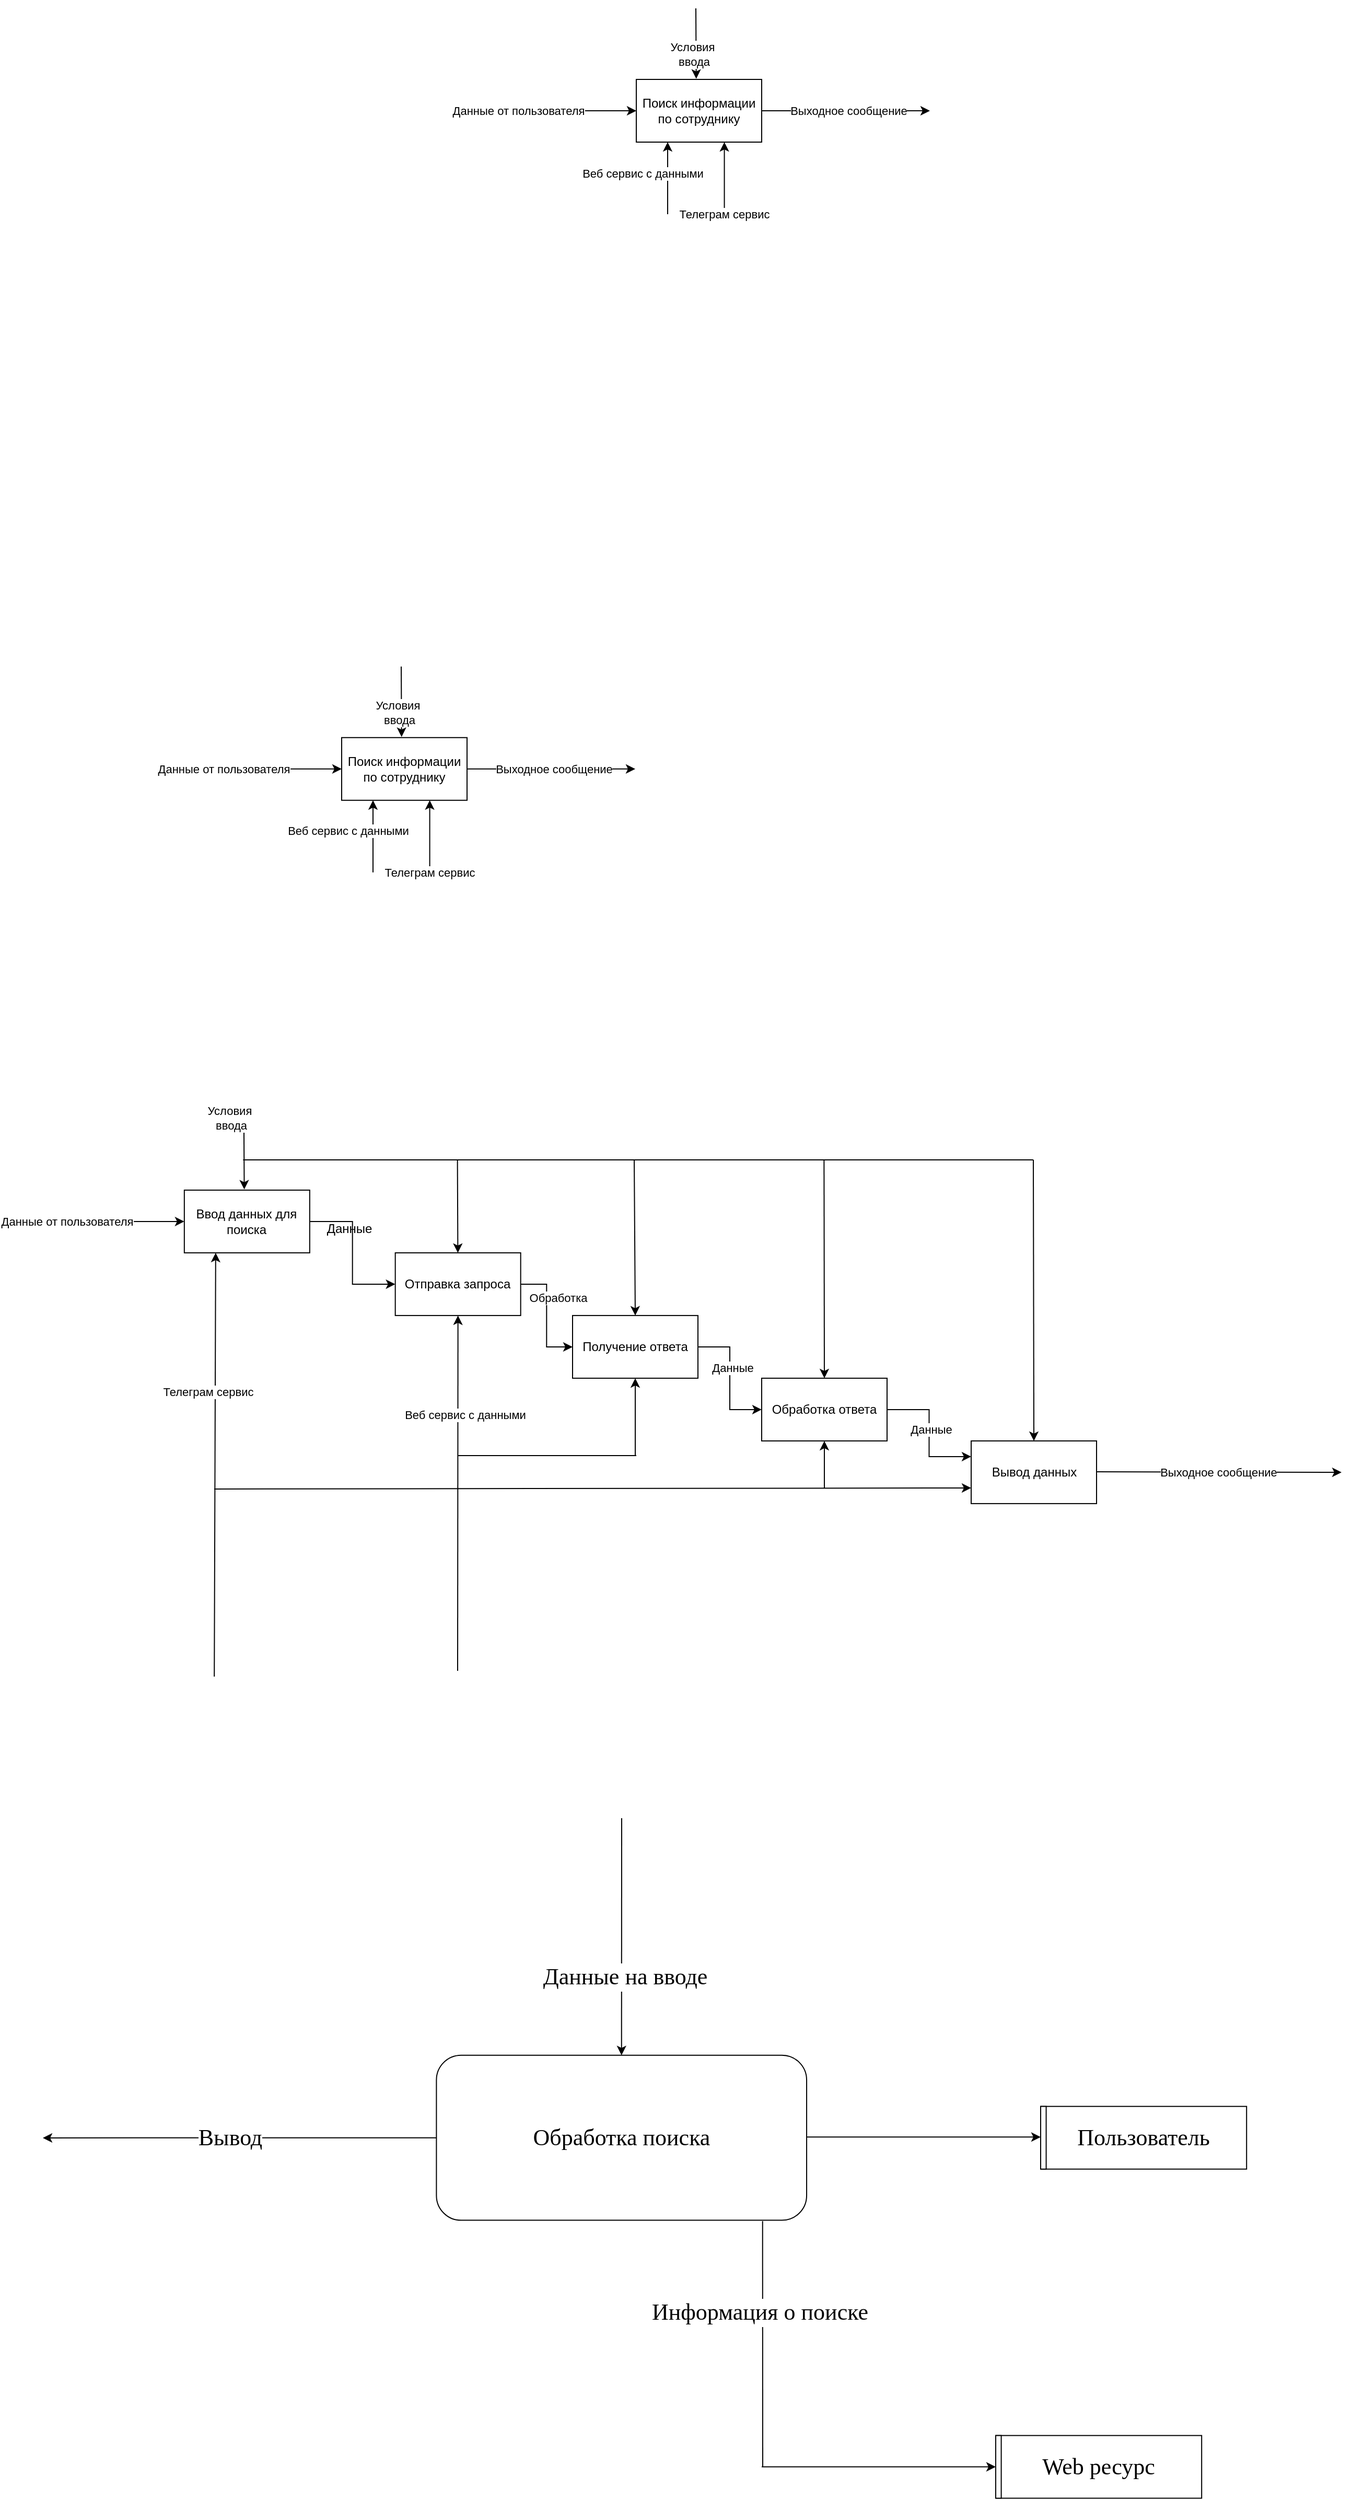 <mxfile version="17.4.4" type="github">
  <diagram name="Page-1" id="e7e014a7-5840-1c2e-5031-d8a46d1fe8dd">
    <mxGraphModel dx="3065" dy="1016" grid="1" gridSize="1.181" guides="1" tooltips="1" connect="1" arrows="1" fold="1" page="1" pageScale="1" pageWidth="1169" pageHeight="826" background="none" math="0" shadow="0">
      <root>
        <mxCell id="0" />
        <mxCell id="1" parent="0" />
        <mxCell id="YpZlYrM8N79kbtDbUzei-41" value="Поиск информации по сотруднику" style="rounded=0;whiteSpace=wrap;html=1;" vertex="1" parent="1">
          <mxGeometry x="585" y="383" width="120" height="60" as="geometry" />
        </mxCell>
        <mxCell id="YpZlYrM8N79kbtDbUzei-46" value="" style="endArrow=classic;html=1;rounded=0;" edge="1" parent="1">
          <mxGeometry width="50" height="50" relative="1" as="geometry">
            <mxPoint x="472" y="413" as="sourcePoint" />
            <mxPoint x="585" y="413" as="targetPoint" />
          </mxGeometry>
        </mxCell>
        <mxCell id="YpZlYrM8N79kbtDbUzei-52" value="Данные от пользователя" style="edgeLabel;html=1;align=center;verticalAlign=middle;resizable=0;points=[];" vertex="1" connectable="0" parent="YpZlYrM8N79kbtDbUzei-46">
          <mxGeometry x="-0.31" y="-2" relative="1" as="geometry">
            <mxPoint x="-39" y="-2" as="offset" />
          </mxGeometry>
        </mxCell>
        <mxCell id="YpZlYrM8N79kbtDbUzei-47" value="" style="endArrow=classic;html=1;rounded=0;exitX=1;exitY=0.5;exitDx=0;exitDy=0;" edge="1" parent="1" source="YpZlYrM8N79kbtDbUzei-41">
          <mxGeometry width="50" height="50" relative="1" as="geometry">
            <mxPoint x="748" y="444" as="sourcePoint" />
            <mxPoint x="866" y="413" as="targetPoint" />
          </mxGeometry>
        </mxCell>
        <mxCell id="YpZlYrM8N79kbtDbUzei-55" value="Выходное сообщение" style="edgeLabel;html=1;align=center;verticalAlign=middle;resizable=0;points=[];" vertex="1" connectable="0" parent="YpZlYrM8N79kbtDbUzei-47">
          <mxGeometry x="0.545" y="1" relative="1" as="geometry">
            <mxPoint x="-42" y="1" as="offset" />
          </mxGeometry>
        </mxCell>
        <mxCell id="YpZlYrM8N79kbtDbUzei-49" value="" style="endArrow=classic;html=1;rounded=0;entryX=0.478;entryY=-0.011;entryDx=0;entryDy=0;entryPerimeter=0;" edge="1" parent="1" target="YpZlYrM8N79kbtDbUzei-41">
          <mxGeometry width="50" height="50" relative="1" as="geometry">
            <mxPoint x="642" y="315" as="sourcePoint" />
            <mxPoint x="665.41" y="383.0" as="targetPoint" />
          </mxGeometry>
        </mxCell>
        <mxCell id="YpZlYrM8N79kbtDbUzei-53" value="Условия&amp;nbsp;&lt;br&gt;ввода" style="edgeLabel;html=1;align=center;verticalAlign=middle;resizable=0;points=[];" vertex="1" connectable="0" parent="YpZlYrM8N79kbtDbUzei-49">
          <mxGeometry x="0.309" y="-2" relative="1" as="geometry">
            <mxPoint as="offset" />
          </mxGeometry>
        </mxCell>
        <mxCell id="YpZlYrM8N79kbtDbUzei-50" value="Веб сервис с данными" style="endArrow=classic;html=1;rounded=0;entryX=0.25;entryY=1;entryDx=0;entryDy=0;" edge="1" parent="1" target="YpZlYrM8N79kbtDbUzei-41">
          <mxGeometry x="0.147" y="24" width="50" height="50" relative="1" as="geometry">
            <mxPoint x="615" y="512" as="sourcePoint" />
            <mxPoint x="635" y="443" as="targetPoint" />
            <mxPoint as="offset" />
          </mxGeometry>
        </mxCell>
        <mxCell id="YpZlYrM8N79kbtDbUzei-51" value="Телеграм сервис" style="endArrow=classic;html=1;rounded=0;entryX=0.25;entryY=1;entryDx=0;entryDy=0;" edge="1" parent="1">
          <mxGeometry x="-0.995" width="50" height="50" relative="1" as="geometry">
            <mxPoint x="669.29" y="512" as="sourcePoint" />
            <mxPoint x="669.29" y="443" as="targetPoint" />
            <mxPoint as="offset" />
          </mxGeometry>
        </mxCell>
        <mxCell id="YpZlYrM8N79kbtDbUzei-56" value="Поиск информации по сотруднику" style="rounded=0;whiteSpace=wrap;html=1;" vertex="1" parent="1">
          <mxGeometry x="303" y="1012.88" width="120" height="60" as="geometry" />
        </mxCell>
        <mxCell id="YpZlYrM8N79kbtDbUzei-57" value="" style="endArrow=classic;html=1;rounded=0;" edge="1" parent="1">
          <mxGeometry width="50" height="50" relative="1" as="geometry">
            <mxPoint x="190" y="1042.88" as="sourcePoint" />
            <mxPoint x="303" y="1042.88" as="targetPoint" />
          </mxGeometry>
        </mxCell>
        <mxCell id="YpZlYrM8N79kbtDbUzei-58" value="Данные от пользователя" style="edgeLabel;html=1;align=center;verticalAlign=middle;resizable=0;points=[];" vertex="1" connectable="0" parent="YpZlYrM8N79kbtDbUzei-57">
          <mxGeometry x="-0.31" y="-2" relative="1" as="geometry">
            <mxPoint x="-39" y="-2" as="offset" />
          </mxGeometry>
        </mxCell>
        <mxCell id="YpZlYrM8N79kbtDbUzei-59" value="" style="endArrow=classic;html=1;rounded=0;exitX=1;exitY=0.5;exitDx=0;exitDy=0;" edge="1" parent="1" source="YpZlYrM8N79kbtDbUzei-56">
          <mxGeometry width="50" height="50" relative="1" as="geometry">
            <mxPoint x="466" y="1073.88" as="sourcePoint" />
            <mxPoint x="584" y="1042.88" as="targetPoint" />
          </mxGeometry>
        </mxCell>
        <mxCell id="YpZlYrM8N79kbtDbUzei-60" value="Выходное сообщение" style="edgeLabel;html=1;align=center;verticalAlign=middle;resizable=0;points=[];" vertex="1" connectable="0" parent="YpZlYrM8N79kbtDbUzei-59">
          <mxGeometry x="0.545" y="1" relative="1" as="geometry">
            <mxPoint x="-42" y="1" as="offset" />
          </mxGeometry>
        </mxCell>
        <mxCell id="YpZlYrM8N79kbtDbUzei-61" value="" style="endArrow=classic;html=1;rounded=0;entryX=0.478;entryY=-0.011;entryDx=0;entryDy=0;entryPerimeter=0;" edge="1" parent="1" target="YpZlYrM8N79kbtDbUzei-56">
          <mxGeometry width="50" height="50" relative="1" as="geometry">
            <mxPoint x="360" y="944.88" as="sourcePoint" />
            <mxPoint x="383.41" y="1012.88" as="targetPoint" />
          </mxGeometry>
        </mxCell>
        <mxCell id="YpZlYrM8N79kbtDbUzei-62" value="Условия&amp;nbsp;&lt;br&gt;ввода" style="edgeLabel;html=1;align=center;verticalAlign=middle;resizable=0;points=[];" vertex="1" connectable="0" parent="YpZlYrM8N79kbtDbUzei-61">
          <mxGeometry x="0.309" y="-2" relative="1" as="geometry">
            <mxPoint as="offset" />
          </mxGeometry>
        </mxCell>
        <mxCell id="YpZlYrM8N79kbtDbUzei-63" value="Веб сервис с данными" style="endArrow=classic;html=1;rounded=0;entryX=0.25;entryY=1;entryDx=0;entryDy=0;" edge="1" parent="1" target="YpZlYrM8N79kbtDbUzei-56">
          <mxGeometry x="0.147" y="24" width="50" height="50" relative="1" as="geometry">
            <mxPoint x="333.0" y="1141.88" as="sourcePoint" />
            <mxPoint x="353" y="1072.88" as="targetPoint" />
            <mxPoint as="offset" />
          </mxGeometry>
        </mxCell>
        <mxCell id="YpZlYrM8N79kbtDbUzei-64" value="Телеграм сервис" style="endArrow=classic;html=1;rounded=0;entryX=0.25;entryY=1;entryDx=0;entryDy=0;" edge="1" parent="1">
          <mxGeometry x="-0.995" width="50" height="50" relative="1" as="geometry">
            <mxPoint x="387.29" y="1141.88" as="sourcePoint" />
            <mxPoint x="387.29" y="1072.88" as="targetPoint" />
            <mxPoint as="offset" />
          </mxGeometry>
        </mxCell>
        <mxCell id="YpZlYrM8N79kbtDbUzei-107" style="edgeStyle=orthogonalEdgeStyle;rounded=0;orthogonalLoop=1;jettySize=auto;html=1;exitX=1;exitY=0.5;exitDx=0;exitDy=0;strokeWidth=1;" edge="1" parent="1" source="YpZlYrM8N79kbtDbUzei-70" target="YpZlYrM8N79kbtDbUzei-84">
          <mxGeometry relative="1" as="geometry" />
        </mxCell>
        <mxCell id="YpZlYrM8N79kbtDbUzei-111" value="Обработка&lt;br&gt;" style="edgeLabel;html=1;align=center;verticalAlign=middle;resizable=0;points=[];" vertex="1" connectable="0" parent="YpZlYrM8N79kbtDbUzei-107">
          <mxGeometry x="-0.182" y="1" relative="1" as="geometry">
            <mxPoint x="10" y="-7" as="offset" />
          </mxGeometry>
        </mxCell>
        <mxCell id="YpZlYrM8N79kbtDbUzei-70" value="Отправка запроса" style="rounded=0;whiteSpace=wrap;html=1;" vertex="1" parent="1">
          <mxGeometry x="354.33" y="1505.95" width="120" height="60" as="geometry" />
        </mxCell>
        <mxCell id="YpZlYrM8N79kbtDbUzei-106" style="edgeStyle=orthogonalEdgeStyle;rounded=0;orthogonalLoop=1;jettySize=auto;html=1;exitX=1;exitY=0.5;exitDx=0;exitDy=0;entryX=0;entryY=0.5;entryDx=0;entryDy=0;strokeWidth=1;" edge="1" parent="1" source="YpZlYrM8N79kbtDbUzei-75" target="YpZlYrM8N79kbtDbUzei-70">
          <mxGeometry relative="1" as="geometry" />
        </mxCell>
        <mxCell id="YpZlYrM8N79kbtDbUzei-75" value="Ввод данных для поиска" style="rounded=0;whiteSpace=wrap;html=1;" vertex="1" parent="1">
          <mxGeometry x="152.42" y="1445.95" width="120" height="60" as="geometry" />
        </mxCell>
        <mxCell id="YpZlYrM8N79kbtDbUzei-76" value="" style="endArrow=classic;html=1;rounded=0;" edge="1" parent="1">
          <mxGeometry width="50" height="50" relative="1" as="geometry">
            <mxPoint x="39.42" y="1475.95" as="sourcePoint" />
            <mxPoint x="152.42" y="1475.95" as="targetPoint" />
          </mxGeometry>
        </mxCell>
        <mxCell id="YpZlYrM8N79kbtDbUzei-77" value="Данные от пользователя" style="edgeLabel;html=1;align=center;verticalAlign=middle;resizable=0;points=[];" vertex="1" connectable="0" parent="YpZlYrM8N79kbtDbUzei-76">
          <mxGeometry x="-0.31" y="-2" relative="1" as="geometry">
            <mxPoint x="-39" y="-2" as="offset" />
          </mxGeometry>
        </mxCell>
        <mxCell id="YpZlYrM8N79kbtDbUzei-78" value="" style="endArrow=classic;html=1;rounded=0;" edge="1" parent="1">
          <mxGeometry width="50" height="50" relative="1" as="geometry">
            <mxPoint x="1025.51" y="1715.55" as="sourcePoint" />
            <mxPoint x="1260" y="1716" as="targetPoint" />
          </mxGeometry>
        </mxCell>
        <mxCell id="YpZlYrM8N79kbtDbUzei-79" value="Выходное сообщение" style="edgeLabel;html=1;align=center;verticalAlign=middle;resizable=0;points=[];" vertex="1" connectable="0" parent="YpZlYrM8N79kbtDbUzei-78">
          <mxGeometry x="0.545" y="1" relative="1" as="geometry">
            <mxPoint x="-65" y="1" as="offset" />
          </mxGeometry>
        </mxCell>
        <mxCell id="YpZlYrM8N79kbtDbUzei-80" value="" style="endArrow=classic;html=1;rounded=0;entryX=0.478;entryY=-0.011;entryDx=0;entryDy=0;entryPerimeter=0;" edge="1" parent="1" target="YpZlYrM8N79kbtDbUzei-75">
          <mxGeometry width="50" height="50" relative="1" as="geometry">
            <mxPoint x="209.42" y="1377.95" as="sourcePoint" />
            <mxPoint x="232.83" y="1445.95" as="targetPoint" />
          </mxGeometry>
        </mxCell>
        <mxCell id="YpZlYrM8N79kbtDbUzei-81" value="Условия&amp;nbsp;&lt;br&gt;ввода" style="edgeLabel;html=1;align=center;verticalAlign=middle;resizable=0;points=[];" vertex="1" connectable="0" parent="YpZlYrM8N79kbtDbUzei-80">
          <mxGeometry x="0.309" y="-2" relative="1" as="geometry">
            <mxPoint x="-11" y="-45" as="offset" />
          </mxGeometry>
        </mxCell>
        <mxCell id="YpZlYrM8N79kbtDbUzei-82" value="Веб сервис с данными" style="endArrow=classic;html=1;rounded=0;entryX=0.5;entryY=1;entryDx=0;entryDy=0;" edge="1" parent="1" target="YpZlYrM8N79kbtDbUzei-70">
          <mxGeometry x="0.443" y="-7" width="50" height="50" relative="1" as="geometry">
            <mxPoint x="414" y="1906" as="sourcePoint" />
            <mxPoint x="211.99" y="1838.58" as="targetPoint" />
            <mxPoint as="offset" />
          </mxGeometry>
        </mxCell>
        <mxCell id="YpZlYrM8N79kbtDbUzei-83" value="Телеграм сервис" style="endArrow=classic;html=1;rounded=0;entryX=0.25;entryY=1;entryDx=0;entryDy=0;" edge="1" parent="1" target="YpZlYrM8N79kbtDbUzei-75">
          <mxGeometry x="0.342" y="7" width="50" height="50" relative="1" as="geometry">
            <mxPoint x="181.1" y="1911.52" as="sourcePoint" />
            <mxPoint x="181.1" y="1842.52" as="targetPoint" />
            <mxPoint as="offset" />
          </mxGeometry>
        </mxCell>
        <mxCell id="YpZlYrM8N79kbtDbUzei-108" style="edgeStyle=orthogonalEdgeStyle;rounded=0;orthogonalLoop=1;jettySize=auto;html=1;exitX=1;exitY=0.5;exitDx=0;exitDy=0;entryX=0;entryY=0.5;entryDx=0;entryDy=0;strokeWidth=1;" edge="1" parent="1" source="YpZlYrM8N79kbtDbUzei-84" target="YpZlYrM8N79kbtDbUzei-85">
          <mxGeometry relative="1" as="geometry" />
        </mxCell>
        <mxCell id="YpZlYrM8N79kbtDbUzei-112" value="Данные" style="edgeLabel;html=1;align=center;verticalAlign=middle;resizable=0;points=[];" vertex="1" connectable="0" parent="YpZlYrM8N79kbtDbUzei-108">
          <mxGeometry x="-0.165" y="2" relative="1" as="geometry">
            <mxPoint as="offset" />
          </mxGeometry>
        </mxCell>
        <mxCell id="YpZlYrM8N79kbtDbUzei-84" value="Получение ответа" style="rounded=0;whiteSpace=wrap;html=1;" vertex="1" parent="1">
          <mxGeometry x="524.0" y="1565.95" width="120" height="60" as="geometry" />
        </mxCell>
        <mxCell id="YpZlYrM8N79kbtDbUzei-109" style="edgeStyle=orthogonalEdgeStyle;rounded=0;orthogonalLoop=1;jettySize=auto;html=1;exitX=1;exitY=0.5;exitDx=0;exitDy=0;entryX=0;entryY=0.25;entryDx=0;entryDy=0;strokeWidth=1;" edge="1" parent="1" source="YpZlYrM8N79kbtDbUzei-85" target="YpZlYrM8N79kbtDbUzei-86">
          <mxGeometry relative="1" as="geometry" />
        </mxCell>
        <mxCell id="YpZlYrM8N79kbtDbUzei-113" value="Данные" style="edgeLabel;html=1;align=center;verticalAlign=middle;resizable=0;points=[];" vertex="1" connectable="0" parent="YpZlYrM8N79kbtDbUzei-109">
          <mxGeometry x="-0.288" y="2" relative="1" as="geometry">
            <mxPoint x="-1" y="15" as="offset" />
          </mxGeometry>
        </mxCell>
        <mxCell id="YpZlYrM8N79kbtDbUzei-85" value="Обработка ответа" style="rounded=0;whiteSpace=wrap;html=1;" vertex="1" parent="1">
          <mxGeometry x="705.0" y="1625.95" width="120" height="60" as="geometry" />
        </mxCell>
        <mxCell id="YpZlYrM8N79kbtDbUzei-86" value="Вывод данных" style="rounded=0;whiteSpace=wrap;html=1;" vertex="1" parent="1">
          <mxGeometry x="905.51" y="1685.95" width="120" height="60" as="geometry" />
        </mxCell>
        <mxCell id="YpZlYrM8N79kbtDbUzei-90" value="" style="endArrow=none;html=1;rounded=0;" edge="1" parent="1">
          <mxGeometry width="50" height="50" relative="1" as="geometry">
            <mxPoint x="208.66" y="1417" as="sourcePoint" />
            <mxPoint x="965" y="1417" as="targetPoint" />
          </mxGeometry>
        </mxCell>
        <mxCell id="YpZlYrM8N79kbtDbUzei-92" value="" style="endArrow=classic;html=1;rounded=0;strokeWidth=1;entryX=0.5;entryY=0;entryDx=0;entryDy=0;" edge="1" parent="1" target="YpZlYrM8N79kbtDbUzei-84">
          <mxGeometry width="50" height="50" relative="1" as="geometry">
            <mxPoint x="583" y="1417" as="sourcePoint" />
            <mxPoint x="684" y="1610" as="targetPoint" />
          </mxGeometry>
        </mxCell>
        <mxCell id="YpZlYrM8N79kbtDbUzei-93" value="" style="endArrow=classic;html=1;rounded=0;strokeWidth=1;" edge="1" parent="1" target="YpZlYrM8N79kbtDbUzei-70">
          <mxGeometry width="50" height="50" relative="1" as="geometry">
            <mxPoint x="413.827" y="1416.997" as="sourcePoint" />
            <mxPoint x="415" y="1504" as="targetPoint" />
          </mxGeometry>
        </mxCell>
        <mxCell id="YpZlYrM8N79kbtDbUzei-94" value="" style="endArrow=classic;html=1;rounded=0;strokeWidth=1;entryX=0.5;entryY=0;entryDx=0;entryDy=0;" edge="1" parent="1" target="YpZlYrM8N79kbtDbUzei-85">
          <mxGeometry width="50" height="50" relative="1" as="geometry">
            <mxPoint x="764.684" y="1416.994" as="sourcePoint" />
            <mxPoint x="765.06" y="1505.947" as="targetPoint" />
          </mxGeometry>
        </mxCell>
        <mxCell id="YpZlYrM8N79kbtDbUzei-95" value="" style="endArrow=classic;html=1;rounded=0;strokeWidth=1;entryX=0.5;entryY=0;entryDx=0;entryDy=0;" edge="1" parent="1" target="YpZlYrM8N79kbtDbUzei-86">
          <mxGeometry width="50" height="50" relative="1" as="geometry">
            <mxPoint x="965" y="1417" as="sourcePoint" />
            <mxPoint x="976.687" y="1625.947" as="targetPoint" />
          </mxGeometry>
        </mxCell>
        <mxCell id="YpZlYrM8N79kbtDbUzei-96" value="" style="endArrow=classic;html=1;rounded=0;strokeWidth=1;entryX=0;entryY=0.75;entryDx=0;entryDy=0;" edge="1" parent="1" target="YpZlYrM8N79kbtDbUzei-86">
          <mxGeometry width="50" height="50" relative="1" as="geometry">
            <mxPoint x="181" y="1732" as="sourcePoint" />
            <mxPoint x="444" y="1713" as="targetPoint" />
          </mxGeometry>
        </mxCell>
        <mxCell id="YpZlYrM8N79kbtDbUzei-97" value="" style="endArrow=classic;html=1;rounded=0;strokeWidth=1;entryX=0.5;entryY=1;entryDx=0;entryDy=0;" edge="1" parent="1" target="YpZlYrM8N79kbtDbUzei-85">
          <mxGeometry width="50" height="50" relative="1" as="geometry">
            <mxPoint x="765" y="1731" as="sourcePoint" />
            <mxPoint x="813.78" y="1681.1" as="targetPoint" />
          </mxGeometry>
        </mxCell>
        <mxCell id="YpZlYrM8N79kbtDbUzei-104" value="" style="endArrow=classic;html=1;rounded=0;strokeWidth=1;entryX=0.5;entryY=1;entryDx=0;entryDy=0;" edge="1" parent="1" target="YpZlYrM8N79kbtDbUzei-84">
          <mxGeometry width="50" height="50" relative="1" as="geometry">
            <mxPoint x="584" y="1700" as="sourcePoint" />
            <mxPoint x="495" y="1722" as="targetPoint" />
          </mxGeometry>
        </mxCell>
        <mxCell id="YpZlYrM8N79kbtDbUzei-105" value="" style="endArrow=none;html=1;rounded=0;strokeWidth=1;" edge="1" parent="1">
          <mxGeometry width="50" height="50" relative="1" as="geometry">
            <mxPoint x="414" y="1700" as="sourcePoint" />
            <mxPoint x="585" y="1700" as="targetPoint" />
          </mxGeometry>
        </mxCell>
        <mxCell id="YpZlYrM8N79kbtDbUzei-110" value="Данные" style="text;html=1;align=center;verticalAlign=middle;resizable=0;points=[];autosize=1;strokeColor=none;fillColor=none;" vertex="1" parent="1">
          <mxGeometry x="282.763" y="1473.438" width="53.543" height="18.898" as="geometry" />
        </mxCell>
        <mxCell id="YpZlYrM8N79kbtDbUzei-118" value="Web ресурс" style="rounded=0;whiteSpace=wrap;html=1;fontFamily=Times New Roman;fontSize=22;" vertex="1" parent="1">
          <mxGeometry x="929.25" y="2637.79" width="196.85" height="60" as="geometry" />
        </mxCell>
        <mxCell id="YpZlYrM8N79kbtDbUzei-119" value="" style="rounded=0;whiteSpace=wrap;html=1;fontFamily=Times New Roman;fontSize=22;" vertex="1" parent="1">
          <mxGeometry x="929" y="2637.79" width="5.29" height="60" as="geometry" />
        </mxCell>
        <mxCell id="YpZlYrM8N79kbtDbUzei-121" value="" style="endArrow=classic;html=1;rounded=0;strokeWidth=1;entryX=0;entryY=0.5;entryDx=0;entryDy=0;fontFamily=Times New Roman;fontSize=22;" edge="1" parent="1" target="YpZlYrM8N79kbtDbUzei-119">
          <mxGeometry width="50" height="50" relative="1" as="geometry">
            <mxPoint x="705" y="2667.79" as="sourcePoint" />
            <mxPoint x="755" y="2680.79" as="targetPoint" />
          </mxGeometry>
        </mxCell>
        <mxCell id="YpZlYrM8N79kbtDbUzei-122" value="" style="endArrow=classic;html=1;rounded=0;strokeWidth=1;entryX=0;entryY=0.5;entryDx=0;entryDy=0;fontFamily=Times New Roman;fontSize=22;" edge="1" parent="1">
          <mxGeometry width="50" height="50" relative="1" as="geometry">
            <mxPoint x="748" y="2352.16" as="sourcePoint" />
            <mxPoint x="972" y="2352.16" as="targetPoint" />
          </mxGeometry>
        </mxCell>
        <mxCell id="YpZlYrM8N79kbtDbUzei-136" value="" style="edgeStyle=orthogonalEdgeStyle;rounded=0;orthogonalLoop=1;jettySize=auto;html=1;fontFamily=Times New Roman;fontSize=22;strokeWidth=1;" edge="1" parent="1" source="YpZlYrM8N79kbtDbUzei-123">
          <mxGeometry relative="1" as="geometry">
            <mxPoint x="17" y="2353" as="targetPoint" />
          </mxGeometry>
        </mxCell>
        <mxCell id="YpZlYrM8N79kbtDbUzei-137" value="Вывод" style="edgeLabel;html=1;align=center;verticalAlign=middle;resizable=0;points=[];fontSize=22;fontFamily=Times New Roman;" vertex="1" connectable="0" parent="YpZlYrM8N79kbtDbUzei-136">
          <mxGeometry x="0.053" y="-1" relative="1" as="geometry">
            <mxPoint as="offset" />
          </mxGeometry>
        </mxCell>
        <mxCell id="YpZlYrM8N79kbtDbUzei-123" value="Обработка поиска" style="rounded=1;whiteSpace=wrap;html=1;fontFamily=Times New Roman;fontSize=22;" vertex="1" parent="1">
          <mxGeometry x="393.7" y="2273.86" width="354.33" height="157.94" as="geometry" />
        </mxCell>
        <mxCell id="YpZlYrM8N79kbtDbUzei-124" value="" style="endArrow=classic;html=1;rounded=0;strokeWidth=1;entryX=0.5;entryY=0;entryDx=0;entryDy=0;fontFamily=Times New Roman;fontSize=22;" edge="1" parent="1" target="YpZlYrM8N79kbtDbUzei-123">
          <mxGeometry width="50" height="50" relative="1" as="geometry">
            <mxPoint x="571" y="2047" as="sourcePoint" />
            <mxPoint x="759" y="2441" as="targetPoint" />
          </mxGeometry>
        </mxCell>
        <mxCell id="YpZlYrM8N79kbtDbUzei-130" value="Данные на вводе" style="edgeLabel;html=1;align=center;verticalAlign=middle;resizable=0;points=[];fontSize=22;fontFamily=Times New Roman;" vertex="1" connectable="0" parent="YpZlYrM8N79kbtDbUzei-124">
          <mxGeometry x="0.337" y="3" relative="1" as="geometry">
            <mxPoint as="offset" />
          </mxGeometry>
        </mxCell>
        <mxCell id="YpZlYrM8N79kbtDbUzei-128" value="Пользователь" style="rounded=0;whiteSpace=wrap;html=1;fontFamily=Times New Roman;fontSize=22;" vertex="1" parent="1">
          <mxGeometry x="972.25" y="2322.83" width="196.85" height="60" as="geometry" />
        </mxCell>
        <mxCell id="YpZlYrM8N79kbtDbUzei-129" value="" style="rounded=0;whiteSpace=wrap;html=1;fontFamily=Times New Roman;fontSize=22;" vertex="1" parent="1">
          <mxGeometry x="972" y="2322.83" width="5.29" height="60" as="geometry" />
        </mxCell>
        <mxCell id="YpZlYrM8N79kbtDbUzei-132" value="" style="endArrow=none;html=1;rounded=0;fontFamily=Times New Roman;fontSize=22;strokeWidth=1;entryX=0.881;entryY=1.005;entryDx=0;entryDy=0;entryPerimeter=0;" edge="1" parent="1" target="YpZlYrM8N79kbtDbUzei-123">
          <mxGeometry width="50" height="50" relative="1" as="geometry">
            <mxPoint x="706" y="2668" as="sourcePoint" />
            <mxPoint x="727" y="2590" as="targetPoint" />
          </mxGeometry>
        </mxCell>
        <mxCell id="YpZlYrM8N79kbtDbUzei-133" value="Информация о поиске" style="edgeLabel;html=1;align=center;verticalAlign=middle;resizable=0;points=[];fontSize=22;fontFamily=Times New Roman;" vertex="1" connectable="0" parent="YpZlYrM8N79kbtDbUzei-132">
          <mxGeometry x="0.256" y="3" relative="1" as="geometry">
            <mxPoint as="offset" />
          </mxGeometry>
        </mxCell>
      </root>
    </mxGraphModel>
  </diagram>
</mxfile>
